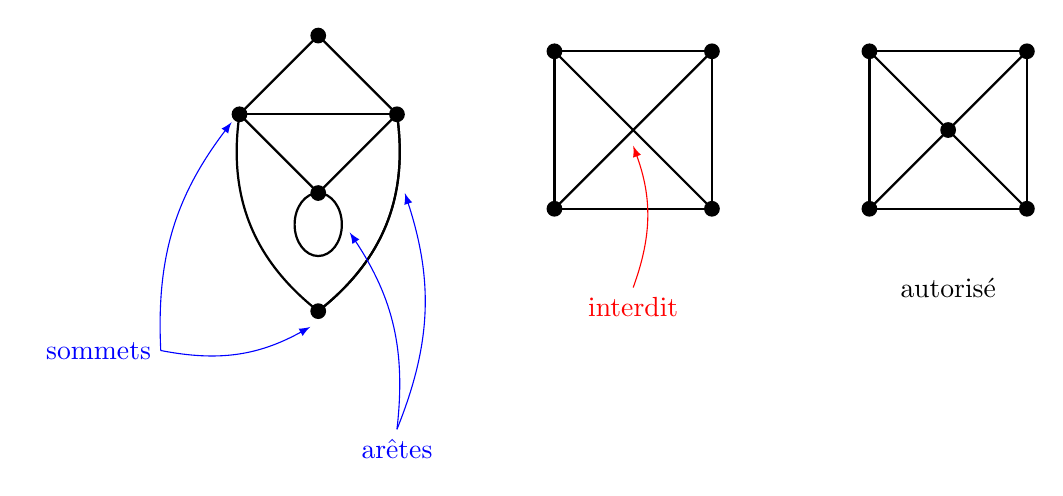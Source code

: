 \usetikzlibrary{patterns}
\begin{tikzpicture}

\tikzstyle{edge} = [draw, thick]
\tikzstyle{vertex} = [draw] 

\begin{scope}[yshift=0.2cm, rotate=0]
\coordinate (A) at (-1,0);
\coordinate (B) at (1,0);
\coordinate (C) at (0,1);
\coordinate (D) at (0,-1);
\coordinate (E) at (0,-2.5);

\fill (A) circle (0.1);
\fill (B) circle (0.1);
\fill (C) circle (0.1);
\fill (D) circle (0.1);
\fill (E) circle (0.1);

\draw[edge] (A) -- (B);
\draw[edge] (A) -- (C) -- (B) -- (D) -- cycle;
\draw[edge] (A) to[bend right] (E);
\draw[edge] (B) to[bend left] (E);
\draw[edge] (B) to[bend left] (E);
\draw[edge] ($(D)+(0,-0.4)$) ellipse (0.3 and 0.4);

\draw[<-,>=latex,blue] (-0.1,-2.7) to[bend left=20] (-2,-3) node[left] {sommets};
\draw[<-,>=latex,blue] (-1.1,-0.1) to[bend right=20] (-2,-3);

\draw[<-,>=latex,blue] (0.4,-1.5) to[bend left=20] (1,-4) node[below] {ar\^etes};
\draw[<-,>=latex,blue] (1.1,-1) to[bend left=20] (1,-4);
\end{scope}

\begin{scope}[yshift= 0cm, xshift=4cm]
\coordinate (A) at (-1,-1);
\coordinate (B) at (1,-1);
\coordinate (C) at (1,1);
\coordinate (D) at (-1,1);


\fill (A) circle (0.1);
\fill (B) circle (0.1);
\fill (C) circle (0.1);
\fill (D) circle (0.1);

\draw[edge] (A)--(B) -- (C) -- (D) -- cycle;
\draw[edge] (A) -- (C);
\draw[edge] (B) -- (D);

\draw[<-,>=latex,red] (0,-0.2) to[bend left=20] (0,-2) node[below] {interdit};
\end{scope}

\begin{scope}[yshift= 0cm, xshift=8cm]
\coordinate (A) at (-1,-1);
\coordinate (B) at (1,-1);
\coordinate (C) at (1,1);
\coordinate (D) at (-1,1);


\fill (A) circle (0.1);
\fill (B) circle (0.1);
\fill (C) circle (0.1);
\fill (D) circle (0.1);
\fill (0,0) circle (0.1);

\draw[edge] (A)--(B) -- (C) -- (D) -- cycle;
\draw[edge] (A) -- (C);
\draw[edge] (B) -- (D);

\node at (0,-2) {autoris\'e};
\end{scope}


\end{tikzpicture}